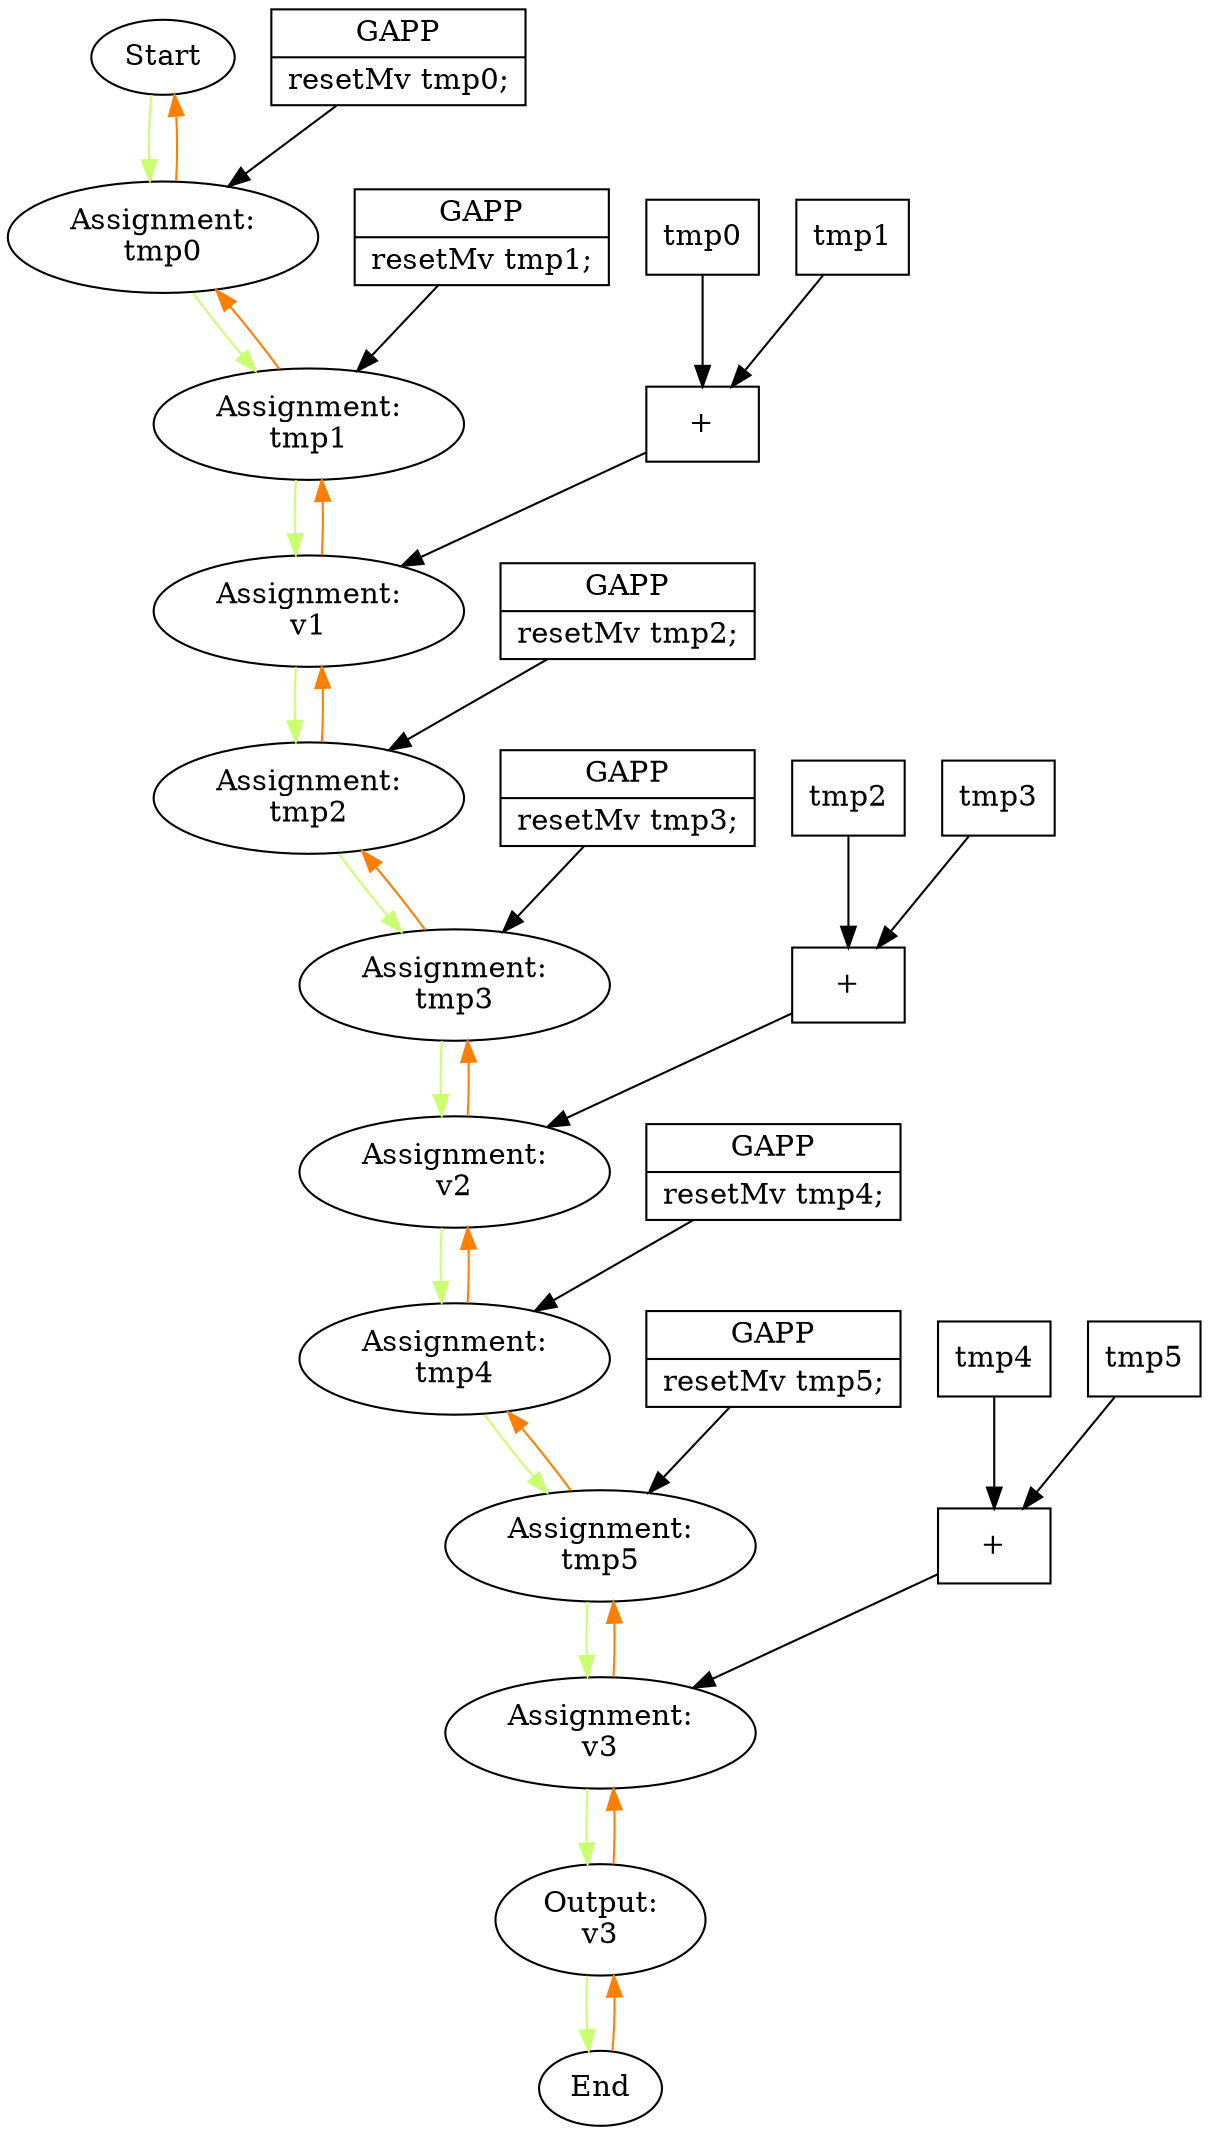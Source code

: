 digraph {
	node1 [label="Start"];
	node1 -> node2 [color="darkolivegreen1"];
	node2 [label="Assignment:\ntmp0"];
	node2 -> node1 [color="darkorange1"];
	node2 -> node3 [color="darkolivegreen1"];
	node2_1 [label="{GAPP | resetMv tmp0;\n}", shape="record"];
	node2_1 -> node2;
	node3 [label="Assignment:\ntmp1"];
	node3 -> node2 [color="darkorange1"];
	node3 -> node4 [color="darkolivegreen1"];
	node3_1 [label="{GAPP | resetMv tmp1;\n}", shape="record"];
	node3_1 -> node3;
	node4 [label="Assignment:\nv1"];
	node4 -> node3 [color="darkorange1"];
	node4 -> node5 [color="darkolivegreen1"];
	node4_1 [label="+", shape="box"];
	node4_2 [label="tmp0", shape="box"];
	node4_3 [label="tmp1", shape="box"];
	node4_2 -> node4_1;
	node4_3 -> node4_1;
	node4_1 -> node4;
	node5 [label="Assignment:\ntmp2"];
	node5 -> node4 [color="darkorange1"];
	node5 -> node6 [color="darkolivegreen1"];
	node5_1 [label="{GAPP | resetMv tmp2;\n}", shape="record"];
	node5_1 -> node5;
	node6 [label="Assignment:\ntmp3"];
	node6 -> node5 [color="darkorange1"];
	node6 -> node7 [color="darkolivegreen1"];
	node6_1 [label="{GAPP | resetMv tmp3;\n}", shape="record"];
	node6_1 -> node6;
	node7 [label="Assignment:\nv2"];
	node7 -> node6 [color="darkorange1"];
	node7 -> node8 [color="darkolivegreen1"];
	node7_1 [label="+", shape="box"];
	node7_2 [label="tmp2", shape="box"];
	node7_3 [label="tmp3", shape="box"];
	node7_2 -> node7_1;
	node7_3 -> node7_1;
	node7_1 -> node7;
	node8 [label="Assignment:\ntmp4"];
	node8 -> node7 [color="darkorange1"];
	node8 -> node9 [color="darkolivegreen1"];
	node8_1 [label="{GAPP | resetMv tmp4;\n}", shape="record"];
	node8_1 -> node8;
	node9 [label="Assignment:\ntmp5"];
	node9 -> node8 [color="darkorange1"];
	node9 -> node10 [color="darkolivegreen1"];
	node9_1 [label="{GAPP | resetMv tmp5;\n}", shape="record"];
	node9_1 -> node9;
	node10 [label="Assignment:\nv3"];
	node10 -> node9 [color="darkorange1"];
	node10 -> node11 [color="darkolivegreen1"];
	node10_1 [label="+", shape="box"];
	node10_2 [label="tmp4", shape="box"];
	node10_3 [label="tmp5", shape="box"];
	node10_2 -> node10_1;
	node10_3 -> node10_1;
	node10_1 -> node10;
	node11 [label="Output:\nv3"];
	node11 -> node10 [color="darkorange1"];
	node11 -> node12 [color="darkolivegreen1"];
	node12 [label="End"];
	node12 -> node11 [color="darkorange1"];
}
